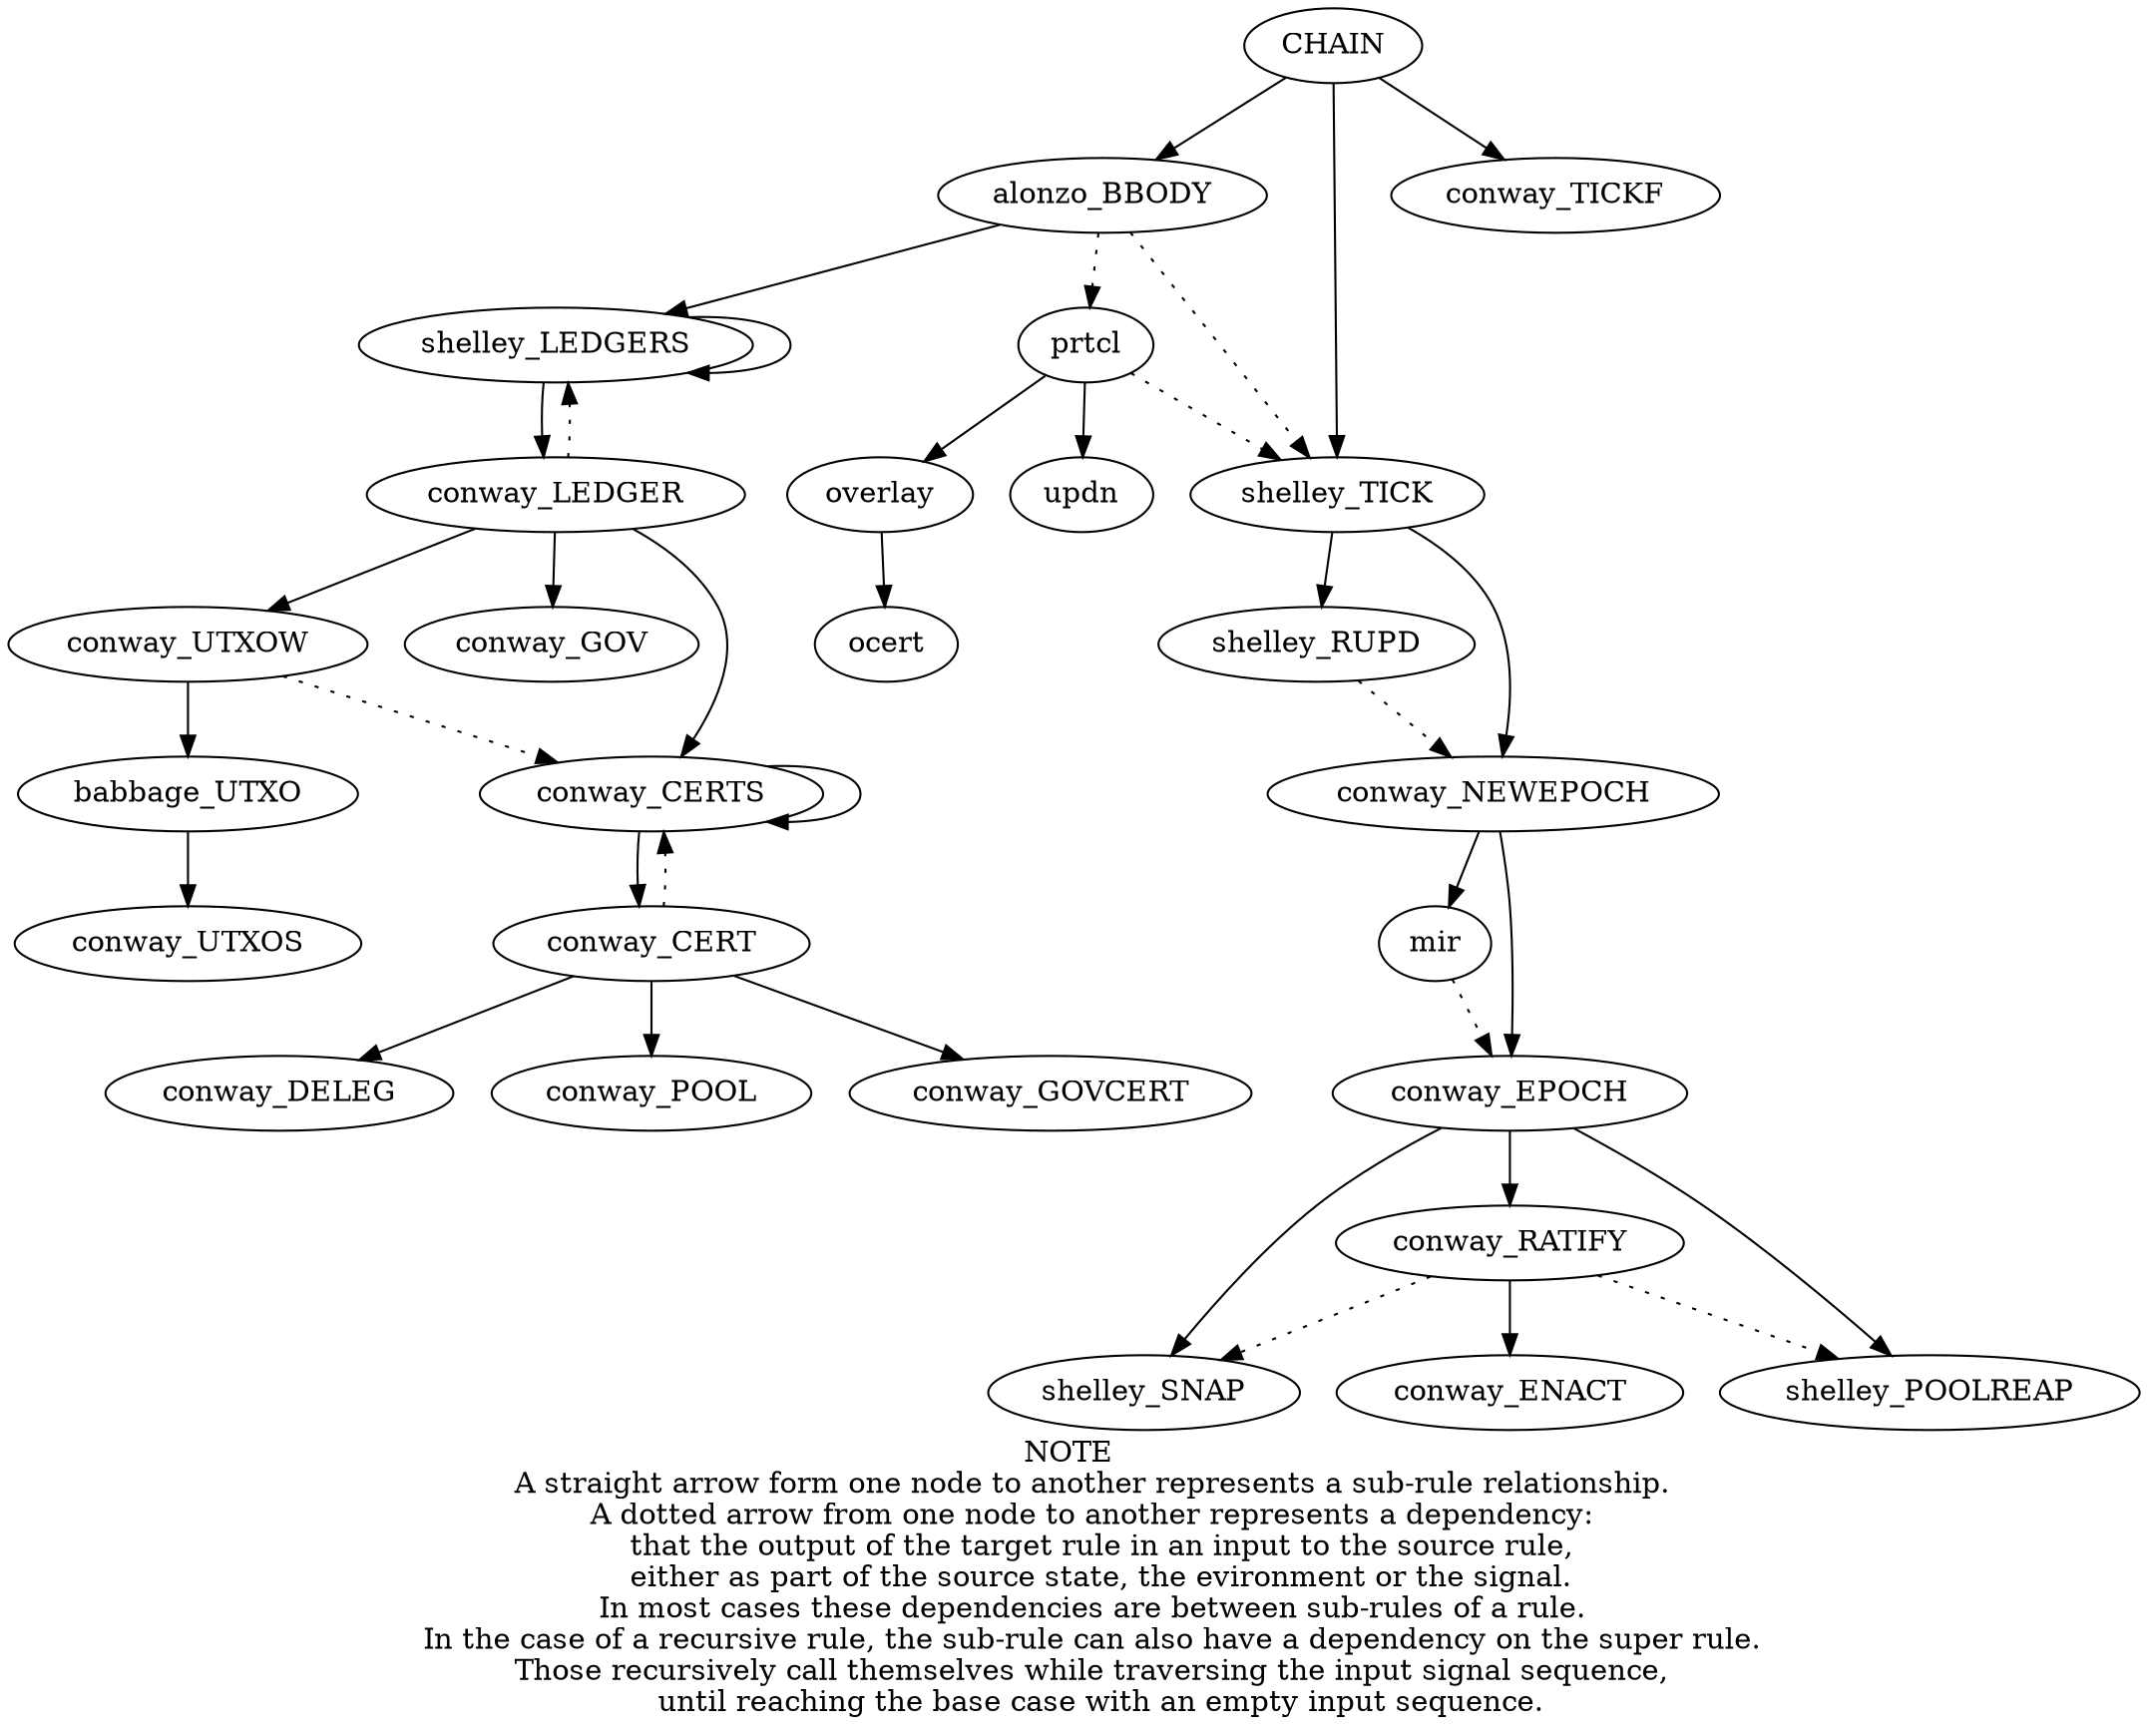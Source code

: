 # NOTE
# smallcased names that are without underscores or era prefixes
# are kept so as to indicate an uncertainty of their existence in conway
# they should be either removed completely or assigned an era and a place in the transitions

digraph conway_transitions {
    label="NOTE 
    A straight arrow form one node to another represents a sub-rule relationship.
    A dotted arrow from one node to another represents a dependency:
      that the output of the target rule in an input to the source rule,
      either as part of the source state, the evironment or the signal.
    In most cases these dependencies are between sub-rules of a rule.
    In the case of a recursive rule, the sub-rule can also have a dependency on the super rule.
    Those recursively call themselves while traversing the input signal sequence,
      until reaching the base case with an empty input sequence.";

    CHAIN -> shelley_TICK;
    CHAIN -> alonzo_BBODY;
    CHAIN -> conway_TICKF;

    alonzo_BBODY -> shelley_LEDGERS;
    alonzo_BBODY -> shelley_TICK[style=dotted];
    alonzo_BBODY -> prtcl[style=dotted];

    prtcl -> shelley_TICK[style=dotted];
    prtcl -> overlay;
    prtcl -> updn;

    shelley_TICK -> shelley_RUPD;
    shelley_TICK -> conway_NEWEPOCH;

    overlay -> ocert;

    shelley_RUPD -> conway_NEWEPOCH[style=dotted];

    conway_NEWEPOCH -> mir;
    conway_NEWEPOCH -> conway_EPOCH;

    mir -> conway_EPOCH[style=dotted];

    conway_EPOCH -> shelley_SNAP;
    conway_EPOCH -> conway_RATIFY;
    conway_EPOCH -> shelley_POOLREAP;

    conway_RATIFY -> shelley_SNAP[style=dotted];
    conway_RATIFY -> shelley_POOLREAP[style=dotted];
    conway_RATIFY -> conway_ENACT;

    shelley_LEDGERS -> shelley_LEDGERS;
    shelley_LEDGERS -> conway_LEDGER;

    conway_LEDGER -> shelley_LEDGERS[style=dotted];
    conway_LEDGER -> conway_UTXOW;
    conway_LEDGER -> conway_CERTS;
    conway_LEDGER -> conway_GOV;

    conway_UTXOW -> babbage_UTXO;
    conway_UTXOW -> conway_CERTS[style=dotted];

    babbage_UTXO -> conway_UTXOS;

    conway_CERTS -> conway_CERTS;
    conway_CERTS -> conway_CERT;

    conway_CERT -> conway_CERTS[style=dotted];
    conway_CERT -> conway_DELEG;
    conway_CERT -> conway_POOL;
    conway_CERT -> conway_GOVCERT;
}

